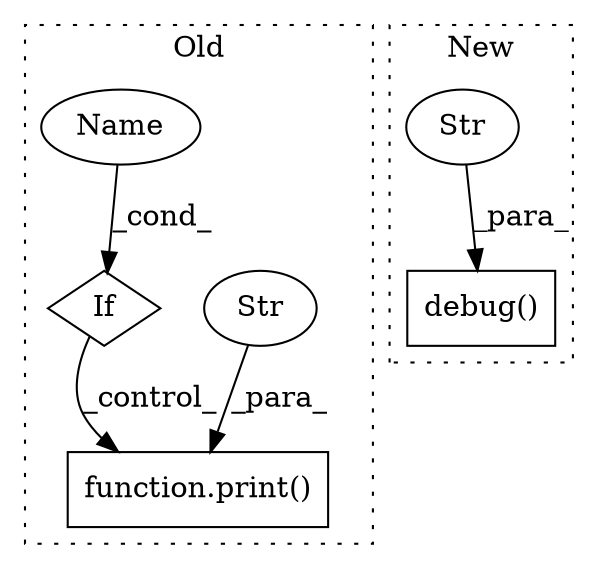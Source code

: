 digraph G {
subgraph cluster0 {
1 [label="function.print()" a="75" s="2139,2177" l="6,1" shape="box"];
3 [label="Str" a="66" s="2145" l="32" shape="ellipse"];
5 [label="If" a="96" s="2110" l="3" shape="diamond"];
6 [label="Name" a="87" s="2113" l="12" shape="ellipse"];
label = "Old";
style="dotted";
}
subgraph cluster1 {
2 [label="debug()" a="75" s="2099,2149" l="18,1" shape="box"];
4 [label="Str" a="66" s="2117" l="32" shape="ellipse"];
label = "New";
style="dotted";
}
3 -> 1 [label="_para_"];
4 -> 2 [label="_para_"];
5 -> 1 [label="_control_"];
6 -> 5 [label="_cond_"];
}